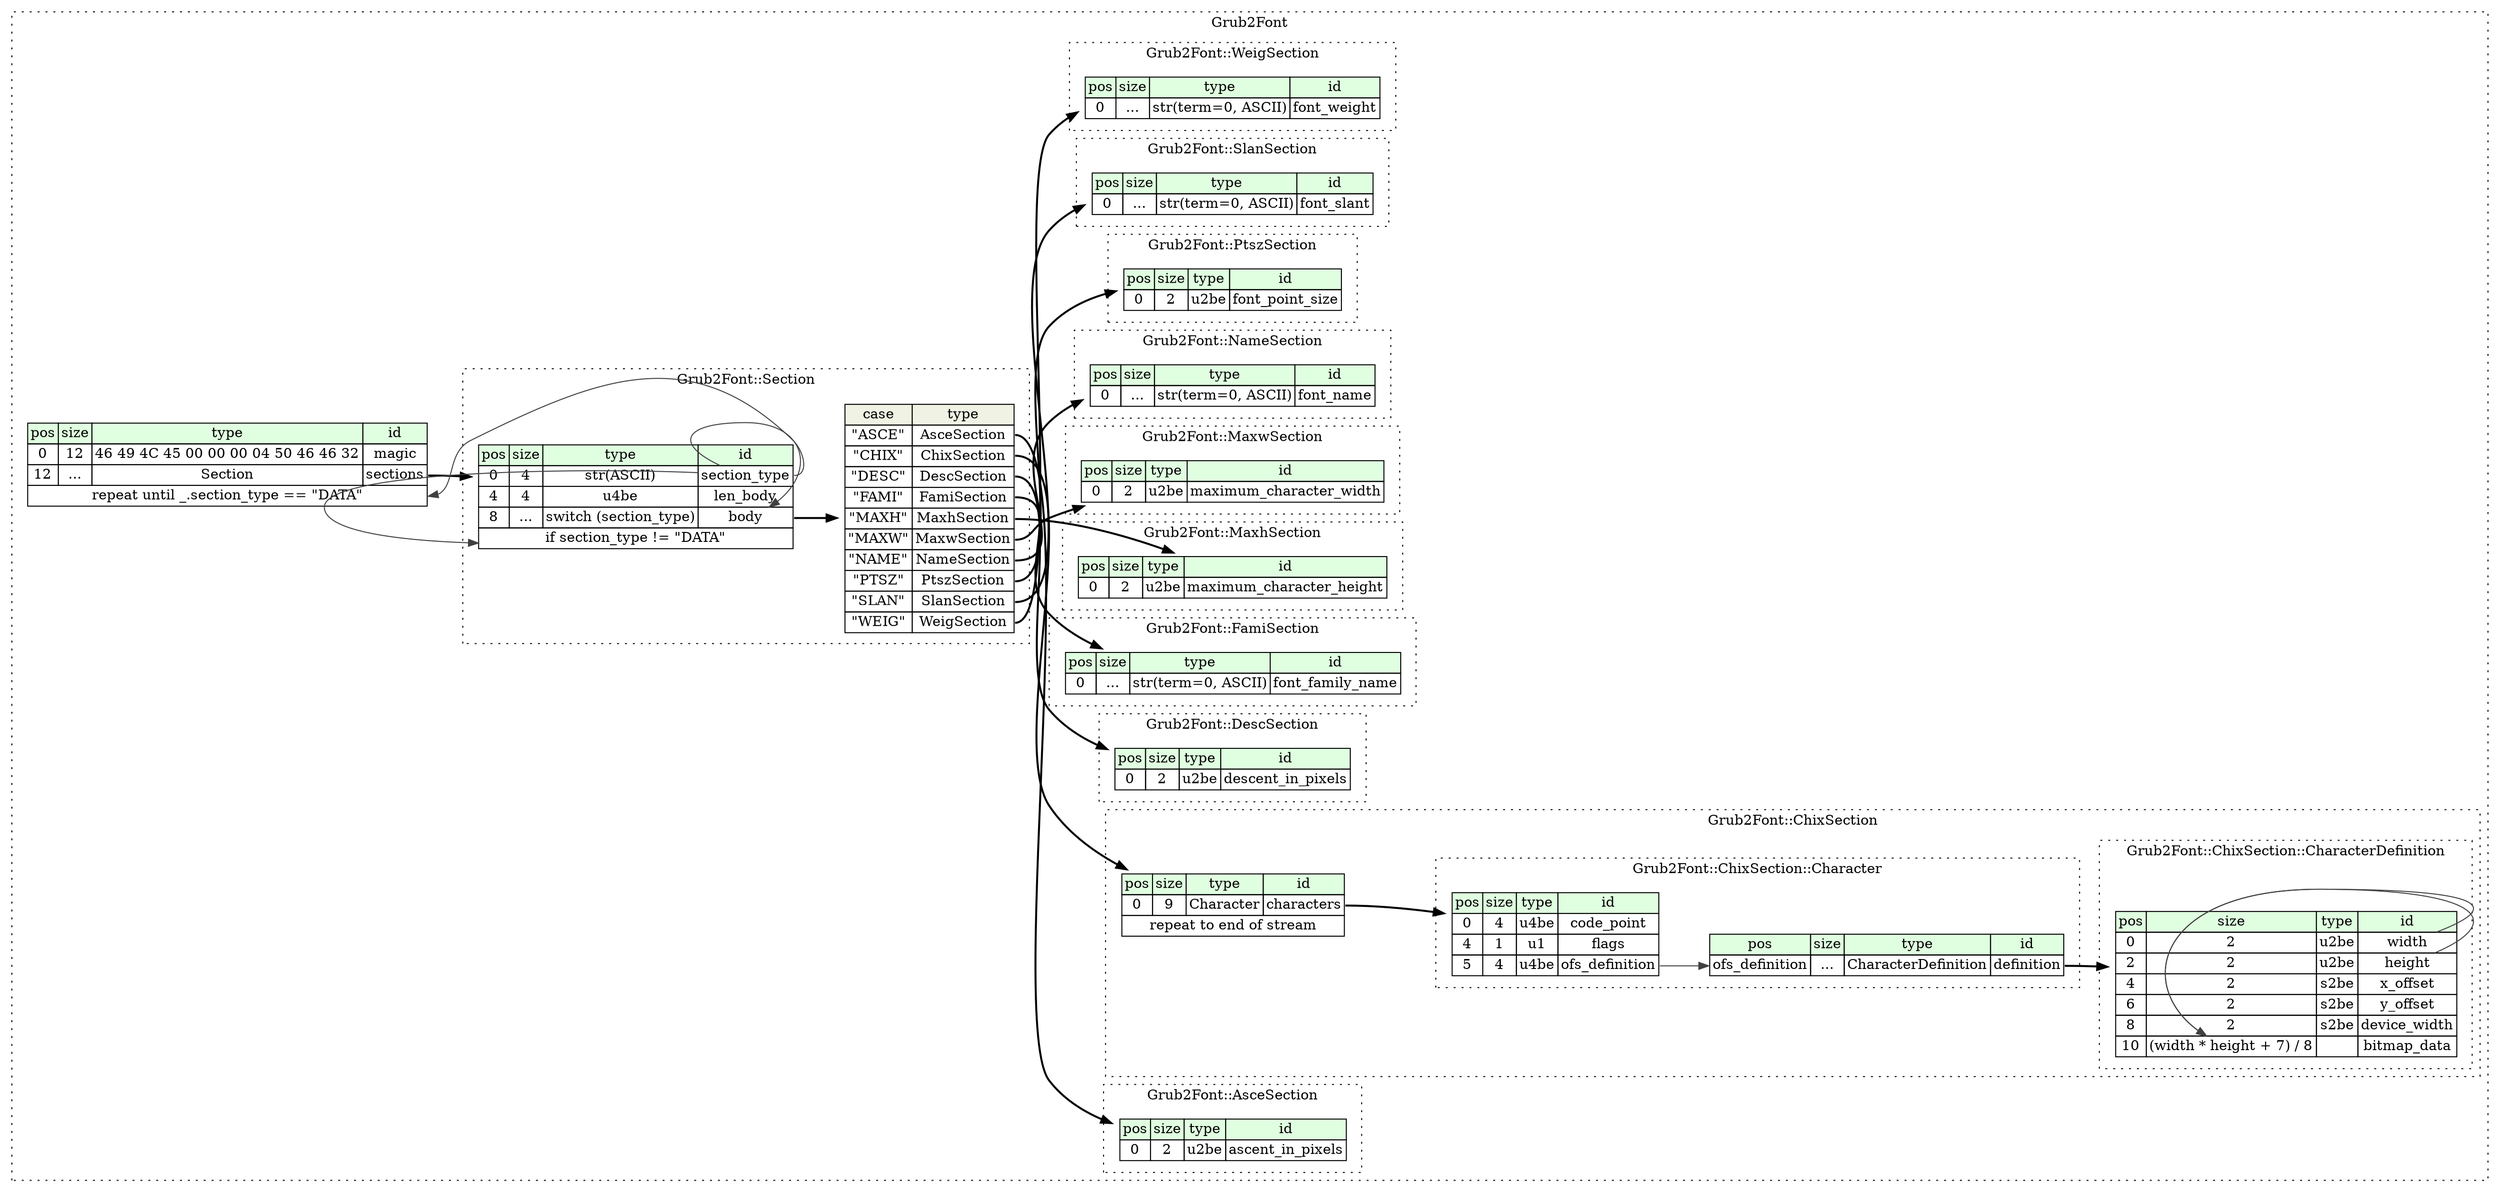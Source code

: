 digraph {
	rankdir=LR;
	node [shape=plaintext];
	subgraph cluster__grub2_font {
		label="Grub2Font";
		graph[style=dotted];

		grub2_font__seq [label=<<TABLE BORDER="0" CELLBORDER="1" CELLSPACING="0">
			<TR><TD BGCOLOR="#E0FFE0">pos</TD><TD BGCOLOR="#E0FFE0">size</TD><TD BGCOLOR="#E0FFE0">type</TD><TD BGCOLOR="#E0FFE0">id</TD></TR>
			<TR><TD PORT="magic_pos">0</TD><TD PORT="magic_size">12</TD><TD>46 49 4C 45 00 00 00 04 50 46 46 32</TD><TD PORT="magic_type">magic</TD></TR>
			<TR><TD PORT="sections_pos">12</TD><TD PORT="sections_size">...</TD><TD>Section</TD><TD PORT="sections_type">sections</TD></TR>
			<TR><TD COLSPAN="4" PORT="sections__repeat">repeat until _.section_type == &quot;DATA&quot;</TD></TR>
		</TABLE>>];
		subgraph cluster__asce_section {
			label="Grub2Font::AsceSection";
			graph[style=dotted];

			asce_section__seq [label=<<TABLE BORDER="0" CELLBORDER="1" CELLSPACING="0">
				<TR><TD BGCOLOR="#E0FFE0">pos</TD><TD BGCOLOR="#E0FFE0">size</TD><TD BGCOLOR="#E0FFE0">type</TD><TD BGCOLOR="#E0FFE0">id</TD></TR>
				<TR><TD PORT="ascent_in_pixels_pos">0</TD><TD PORT="ascent_in_pixels_size">2</TD><TD>u2be</TD><TD PORT="ascent_in_pixels_type">ascent_in_pixels</TD></TR>
			</TABLE>>];
		}
		subgraph cluster__chix_section {
			label="Grub2Font::ChixSection";
			graph[style=dotted];

			chix_section__seq [label=<<TABLE BORDER="0" CELLBORDER="1" CELLSPACING="0">
				<TR><TD BGCOLOR="#E0FFE0">pos</TD><TD BGCOLOR="#E0FFE0">size</TD><TD BGCOLOR="#E0FFE0">type</TD><TD BGCOLOR="#E0FFE0">id</TD></TR>
				<TR><TD PORT="characters_pos">0</TD><TD PORT="characters_size">9</TD><TD>Character</TD><TD PORT="characters_type">characters</TD></TR>
				<TR><TD COLSPAN="4" PORT="characters__repeat">repeat to end of stream</TD></TR>
			</TABLE>>];
			subgraph cluster__character {
				label="Grub2Font::ChixSection::Character";
				graph[style=dotted];

				character__seq [label=<<TABLE BORDER="0" CELLBORDER="1" CELLSPACING="0">
					<TR><TD BGCOLOR="#E0FFE0">pos</TD><TD BGCOLOR="#E0FFE0">size</TD><TD BGCOLOR="#E0FFE0">type</TD><TD BGCOLOR="#E0FFE0">id</TD></TR>
					<TR><TD PORT="code_point_pos">0</TD><TD PORT="code_point_size">4</TD><TD>u4be</TD><TD PORT="code_point_type">code_point</TD></TR>
					<TR><TD PORT="flags_pos">4</TD><TD PORT="flags_size">1</TD><TD>u1</TD><TD PORT="flags_type">flags</TD></TR>
					<TR><TD PORT="ofs_definition_pos">5</TD><TD PORT="ofs_definition_size">4</TD><TD>u4be</TD><TD PORT="ofs_definition_type">ofs_definition</TD></TR>
				</TABLE>>];
				character__inst__definition [label=<<TABLE BORDER="0" CELLBORDER="1" CELLSPACING="0">
					<TR><TD BGCOLOR="#E0FFE0">pos</TD><TD BGCOLOR="#E0FFE0">size</TD><TD BGCOLOR="#E0FFE0">type</TD><TD BGCOLOR="#E0FFE0">id</TD></TR>
					<TR><TD PORT="definition_pos">ofs_definition</TD><TD PORT="definition_size">...</TD><TD>CharacterDefinition</TD><TD PORT="definition_type">definition</TD></TR>
				</TABLE>>];
			}
			subgraph cluster__character_definition {
				label="Grub2Font::ChixSection::CharacterDefinition";
				graph[style=dotted];

				character_definition__seq [label=<<TABLE BORDER="0" CELLBORDER="1" CELLSPACING="0">
					<TR><TD BGCOLOR="#E0FFE0">pos</TD><TD BGCOLOR="#E0FFE0">size</TD><TD BGCOLOR="#E0FFE0">type</TD><TD BGCOLOR="#E0FFE0">id</TD></TR>
					<TR><TD PORT="width_pos">0</TD><TD PORT="width_size">2</TD><TD>u2be</TD><TD PORT="width_type">width</TD></TR>
					<TR><TD PORT="height_pos">2</TD><TD PORT="height_size">2</TD><TD>u2be</TD><TD PORT="height_type">height</TD></TR>
					<TR><TD PORT="x_offset_pos">4</TD><TD PORT="x_offset_size">2</TD><TD>s2be</TD><TD PORT="x_offset_type">x_offset</TD></TR>
					<TR><TD PORT="y_offset_pos">6</TD><TD PORT="y_offset_size">2</TD><TD>s2be</TD><TD PORT="y_offset_type">y_offset</TD></TR>
					<TR><TD PORT="device_width_pos">8</TD><TD PORT="device_width_size">2</TD><TD>s2be</TD><TD PORT="device_width_type">device_width</TD></TR>
					<TR><TD PORT="bitmap_data_pos">10</TD><TD PORT="bitmap_data_size">(width * height + 7) / 8</TD><TD></TD><TD PORT="bitmap_data_type">bitmap_data</TD></TR>
				</TABLE>>];
			}
		}
		subgraph cluster__desc_section {
			label="Grub2Font::DescSection";
			graph[style=dotted];

			desc_section__seq [label=<<TABLE BORDER="0" CELLBORDER="1" CELLSPACING="0">
				<TR><TD BGCOLOR="#E0FFE0">pos</TD><TD BGCOLOR="#E0FFE0">size</TD><TD BGCOLOR="#E0FFE0">type</TD><TD BGCOLOR="#E0FFE0">id</TD></TR>
				<TR><TD PORT="descent_in_pixels_pos">0</TD><TD PORT="descent_in_pixels_size">2</TD><TD>u2be</TD><TD PORT="descent_in_pixels_type">descent_in_pixels</TD></TR>
			</TABLE>>];
		}
		subgraph cluster__fami_section {
			label="Grub2Font::FamiSection";
			graph[style=dotted];

			fami_section__seq [label=<<TABLE BORDER="0" CELLBORDER="1" CELLSPACING="0">
				<TR><TD BGCOLOR="#E0FFE0">pos</TD><TD BGCOLOR="#E0FFE0">size</TD><TD BGCOLOR="#E0FFE0">type</TD><TD BGCOLOR="#E0FFE0">id</TD></TR>
				<TR><TD PORT="font_family_name_pos">0</TD><TD PORT="font_family_name_size">...</TD><TD>str(term=0, ASCII)</TD><TD PORT="font_family_name_type">font_family_name</TD></TR>
			</TABLE>>];
		}
		subgraph cluster__maxh_section {
			label="Grub2Font::MaxhSection";
			graph[style=dotted];

			maxh_section__seq [label=<<TABLE BORDER="0" CELLBORDER="1" CELLSPACING="0">
				<TR><TD BGCOLOR="#E0FFE0">pos</TD><TD BGCOLOR="#E0FFE0">size</TD><TD BGCOLOR="#E0FFE0">type</TD><TD BGCOLOR="#E0FFE0">id</TD></TR>
				<TR><TD PORT="maximum_character_height_pos">0</TD><TD PORT="maximum_character_height_size">2</TD><TD>u2be</TD><TD PORT="maximum_character_height_type">maximum_character_height</TD></TR>
			</TABLE>>];
		}
		subgraph cluster__maxw_section {
			label="Grub2Font::MaxwSection";
			graph[style=dotted];

			maxw_section__seq [label=<<TABLE BORDER="0" CELLBORDER="1" CELLSPACING="0">
				<TR><TD BGCOLOR="#E0FFE0">pos</TD><TD BGCOLOR="#E0FFE0">size</TD><TD BGCOLOR="#E0FFE0">type</TD><TD BGCOLOR="#E0FFE0">id</TD></TR>
				<TR><TD PORT="maximum_character_width_pos">0</TD><TD PORT="maximum_character_width_size">2</TD><TD>u2be</TD><TD PORT="maximum_character_width_type">maximum_character_width</TD></TR>
			</TABLE>>];
		}
		subgraph cluster__name_section {
			label="Grub2Font::NameSection";
			graph[style=dotted];

			name_section__seq [label=<<TABLE BORDER="0" CELLBORDER="1" CELLSPACING="0">
				<TR><TD BGCOLOR="#E0FFE0">pos</TD><TD BGCOLOR="#E0FFE0">size</TD><TD BGCOLOR="#E0FFE0">type</TD><TD BGCOLOR="#E0FFE0">id</TD></TR>
				<TR><TD PORT="font_name_pos">0</TD><TD PORT="font_name_size">...</TD><TD>str(term=0, ASCII)</TD><TD PORT="font_name_type">font_name</TD></TR>
			</TABLE>>];
		}
		subgraph cluster__ptsz_section {
			label="Grub2Font::PtszSection";
			graph[style=dotted];

			ptsz_section__seq [label=<<TABLE BORDER="0" CELLBORDER="1" CELLSPACING="0">
				<TR><TD BGCOLOR="#E0FFE0">pos</TD><TD BGCOLOR="#E0FFE0">size</TD><TD BGCOLOR="#E0FFE0">type</TD><TD BGCOLOR="#E0FFE0">id</TD></TR>
				<TR><TD PORT="font_point_size_pos">0</TD><TD PORT="font_point_size_size">2</TD><TD>u2be</TD><TD PORT="font_point_size_type">font_point_size</TD></TR>
			</TABLE>>];
		}
		subgraph cluster__section {
			label="Grub2Font::Section";
			graph[style=dotted];

			section__seq [label=<<TABLE BORDER="0" CELLBORDER="1" CELLSPACING="0">
				<TR><TD BGCOLOR="#E0FFE0">pos</TD><TD BGCOLOR="#E0FFE0">size</TD><TD BGCOLOR="#E0FFE0">type</TD><TD BGCOLOR="#E0FFE0">id</TD></TR>
				<TR><TD PORT="section_type_pos">0</TD><TD PORT="section_type_size">4</TD><TD>str(ASCII)</TD><TD PORT="section_type_type">section_type</TD></TR>
				<TR><TD PORT="len_body_pos">4</TD><TD PORT="len_body_size">4</TD><TD>u4be</TD><TD PORT="len_body_type">len_body</TD></TR>
				<TR><TD PORT="body_pos">8</TD><TD PORT="body_size">...</TD><TD>switch (section_type)</TD><TD PORT="body_type">body</TD></TR>
				<TR><TD COLSPAN="4" PORT="body__if">if section_type != &quot;DATA&quot;</TD></TR>
			</TABLE>>];
section__seq_body_switch [label=<<TABLE BORDER="0" CELLBORDER="1" CELLSPACING="0">
	<TR><TD BGCOLOR="#F0F2E4">case</TD><TD BGCOLOR="#F0F2E4">type</TD></TR>
	<TR><TD>&quot;ASCE&quot;</TD><TD PORT="case0">AsceSection</TD></TR>
	<TR><TD>&quot;CHIX&quot;</TD><TD PORT="case1">ChixSection</TD></TR>
	<TR><TD>&quot;DESC&quot;</TD><TD PORT="case2">DescSection</TD></TR>
	<TR><TD>&quot;FAMI&quot;</TD><TD PORT="case3">FamiSection</TD></TR>
	<TR><TD>&quot;MAXH&quot;</TD><TD PORT="case4">MaxhSection</TD></TR>
	<TR><TD>&quot;MAXW&quot;</TD><TD PORT="case5">MaxwSection</TD></TR>
	<TR><TD>&quot;NAME&quot;</TD><TD PORT="case6">NameSection</TD></TR>
	<TR><TD>&quot;PTSZ&quot;</TD><TD PORT="case7">PtszSection</TD></TR>
	<TR><TD>&quot;SLAN&quot;</TD><TD PORT="case8">SlanSection</TD></TR>
	<TR><TD>&quot;WEIG&quot;</TD><TD PORT="case9">WeigSection</TD></TR>
</TABLE>>];
		}
		subgraph cluster__slan_section {
			label="Grub2Font::SlanSection";
			graph[style=dotted];

			slan_section__seq [label=<<TABLE BORDER="0" CELLBORDER="1" CELLSPACING="0">
				<TR><TD BGCOLOR="#E0FFE0">pos</TD><TD BGCOLOR="#E0FFE0">size</TD><TD BGCOLOR="#E0FFE0">type</TD><TD BGCOLOR="#E0FFE0">id</TD></TR>
				<TR><TD PORT="font_slant_pos">0</TD><TD PORT="font_slant_size">...</TD><TD>str(term=0, ASCII)</TD><TD PORT="font_slant_type">font_slant</TD></TR>
			</TABLE>>];
		}
		subgraph cluster__weig_section {
			label="Grub2Font::WeigSection";
			graph[style=dotted];

			weig_section__seq [label=<<TABLE BORDER="0" CELLBORDER="1" CELLSPACING="0">
				<TR><TD BGCOLOR="#E0FFE0">pos</TD><TD BGCOLOR="#E0FFE0">size</TD><TD BGCOLOR="#E0FFE0">type</TD><TD BGCOLOR="#E0FFE0">id</TD></TR>
				<TR><TD PORT="font_weight_pos">0</TD><TD PORT="font_weight_size">...</TD><TD>str(term=0, ASCII)</TD><TD PORT="font_weight_type">font_weight</TD></TR>
			</TABLE>>];
		}
	}
	grub2_font__seq:sections_type -> section__seq [style=bold];
	section__seq:section_type_type -> grub2_font__seq:sections__repeat [color="#404040"];
	chix_section__seq:characters_type -> character__seq [style=bold];
	character__seq:ofs_definition_type -> character__inst__definition:definition_pos [color="#404040"];
	character__inst__definition:definition_type -> character_definition__seq [style=bold];
	character_definition__seq:width_type -> character_definition__seq:bitmap_data_size [color="#404040"];
	character_definition__seq:height_type -> character_definition__seq:bitmap_data_size [color="#404040"];
	section__seq:body_type -> section__seq_body_switch [style=bold];
	section__seq_body_switch:case0 -> asce_section__seq [style=bold];
	section__seq_body_switch:case1 -> chix_section__seq [style=bold];
	section__seq_body_switch:case2 -> desc_section__seq [style=bold];
	section__seq_body_switch:case3 -> fami_section__seq [style=bold];
	section__seq_body_switch:case4 -> maxh_section__seq [style=bold];
	section__seq_body_switch:case5 -> maxw_section__seq [style=bold];
	section__seq_body_switch:case6 -> name_section__seq [style=bold];
	section__seq_body_switch:case7 -> ptsz_section__seq [style=bold];
	section__seq_body_switch:case8 -> slan_section__seq [style=bold];
	section__seq_body_switch:case9 -> weig_section__seq [style=bold];
	section__seq:section_type_type -> section__seq:body_type [color="#404040"];
	section__seq:section_type_type -> section__seq:body__if [color="#404040"];
}
